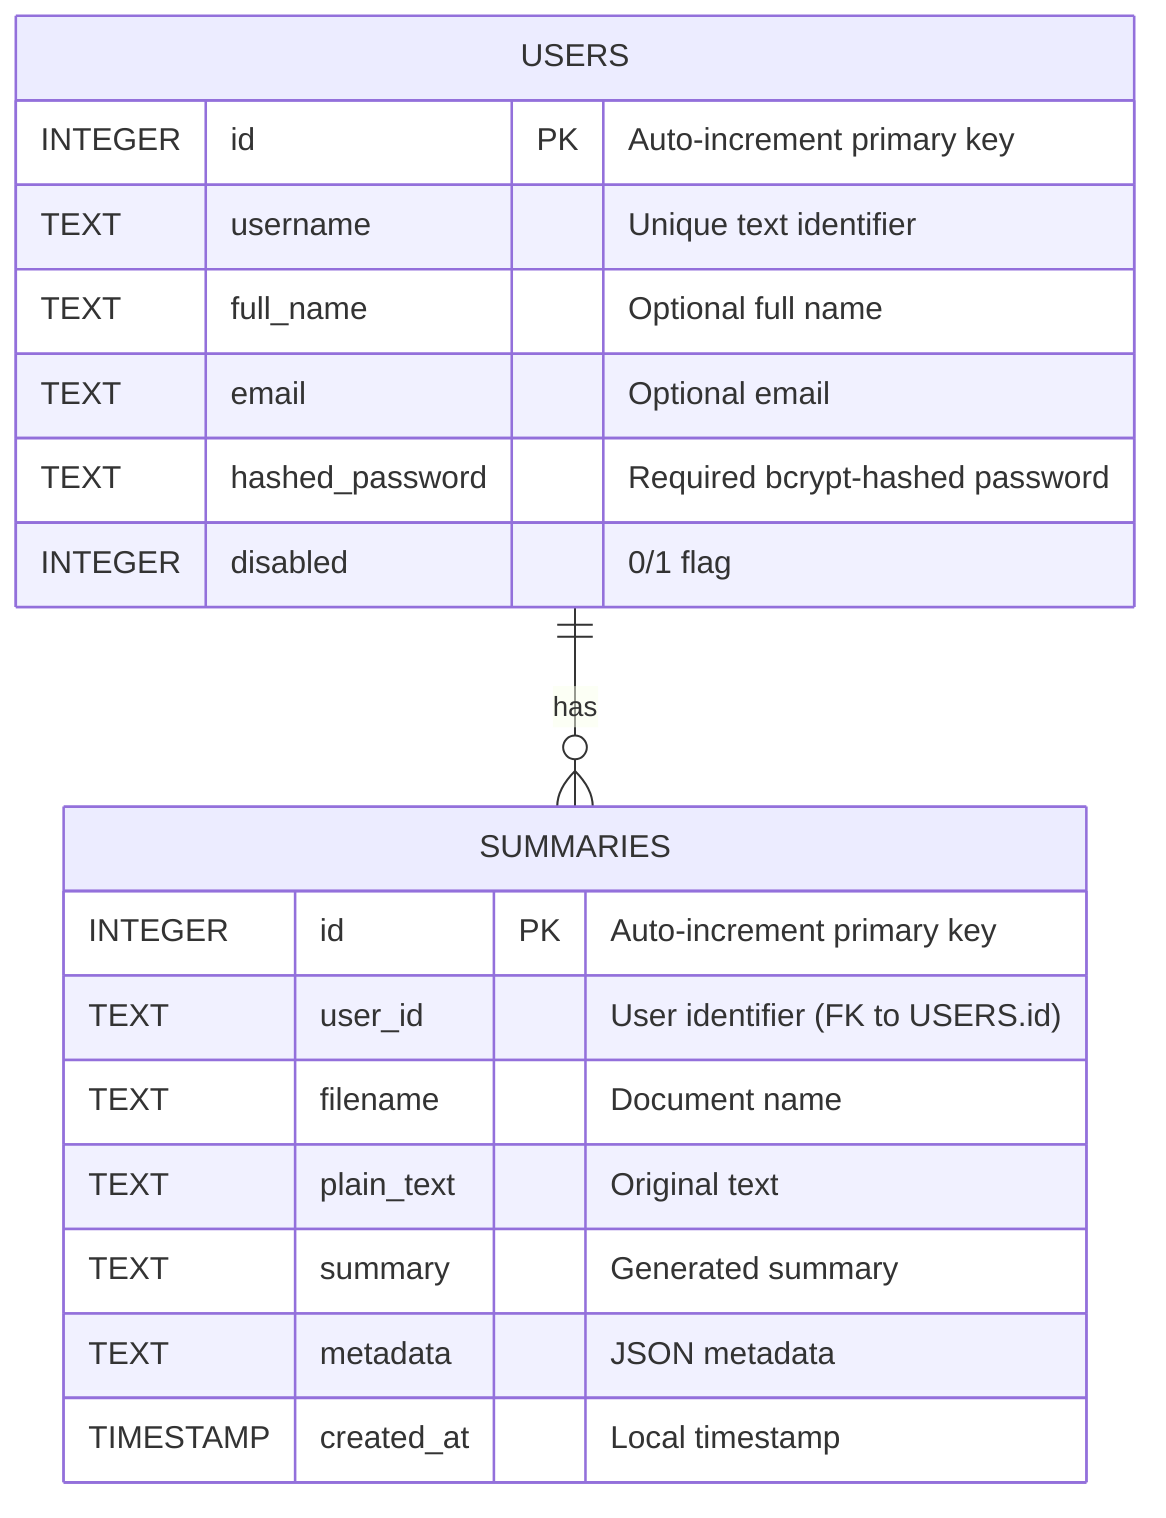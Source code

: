 erDiagram
    USERS {
        INTEGER id PK "Auto-increment primary key"
        TEXT username "Unique text identifier"
        TEXT full_name "Optional full name"
        TEXT email "Optional email"
        TEXT hashed_password "Required bcrypt-hashed password"
        INTEGER disabled "0/1 flag"
    }
    SUMMARIES {
        INTEGER id PK "Auto-increment primary key"
        TEXT user_id "User identifier (FK to USERS.id)"
        TEXT filename "Document name"
        TEXT plain_text "Original text"
        TEXT summary "Generated summary"
        TEXT metadata "JSON metadata"
        TIMESTAMP created_at "Local timestamp"
    }
    USERS ||--o{ SUMMARIES : has